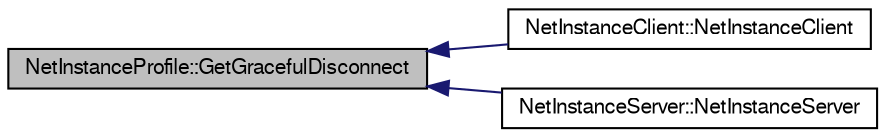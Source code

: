 digraph G
{
  edge [fontname="FreeSans",fontsize="10",labelfontname="FreeSans",labelfontsize="10"];
  node [fontname="FreeSans",fontsize="10",shape=record];
  rankdir=LR;
  Node1 [label="NetInstanceProfile::GetGracefulDisconnect",height=0.2,width=0.4,color="black", fillcolor="grey75", style="filled" fontcolor="black"];
  Node1 -> Node2 [dir=back,color="midnightblue",fontsize="10",style="solid",fontname="FreeSans"];
  Node2 [label="NetInstanceClient::NetInstanceClient",height=0.2,width=0.4,color="black", fillcolor="white", style="filled",URL="$class_net_instance_client.html#aa7a4f0d0cd3ea1d433add28d6379efb8"];
  Node1 -> Node3 [dir=back,color="midnightblue",fontsize="10",style="solid",fontname="FreeSans"];
  Node3 [label="NetInstanceServer::NetInstanceServer",height=0.2,width=0.4,color="black", fillcolor="white", style="filled",URL="$class_net_instance_server.html#ad339320c92e5ea5ab9b0b6f572db30ee"];
}
